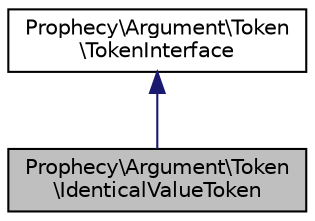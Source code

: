 digraph "Prophecy\Argument\Token\IdenticalValueToken"
{
  edge [fontname="Helvetica",fontsize="10",labelfontname="Helvetica",labelfontsize="10"];
  node [fontname="Helvetica",fontsize="10",shape=record];
  Node2 [label="Prophecy\\Argument\\Token\l\\IdenticalValueToken",height=0.2,width=0.4,color="black", fillcolor="grey75", style="filled", fontcolor="black"];
  Node3 -> Node2 [dir="back",color="midnightblue",fontsize="10",style="solid",fontname="Helvetica"];
  Node3 [label="Prophecy\\Argument\\Token\l\\TokenInterface",height=0.2,width=0.4,color="black", fillcolor="white", style="filled",URL="$interfaceProphecy_1_1Argument_1_1Token_1_1TokenInterface.html"];
}

